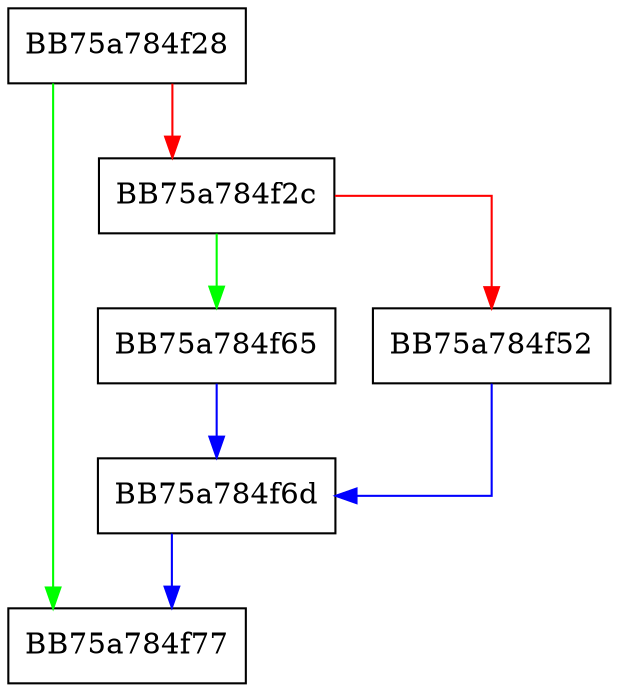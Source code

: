 digraph doPchar {
  node [shape="box"];
  graph [splines=ortho];
  BB75a784f28 -> BB75a784f77 [color="green"];
  BB75a784f28 -> BB75a784f2c [color="red"];
  BB75a784f2c -> BB75a784f65 [color="green"];
  BB75a784f2c -> BB75a784f52 [color="red"];
  BB75a784f52 -> BB75a784f6d [color="blue"];
  BB75a784f65 -> BB75a784f6d [color="blue"];
  BB75a784f6d -> BB75a784f77 [color="blue"];
}